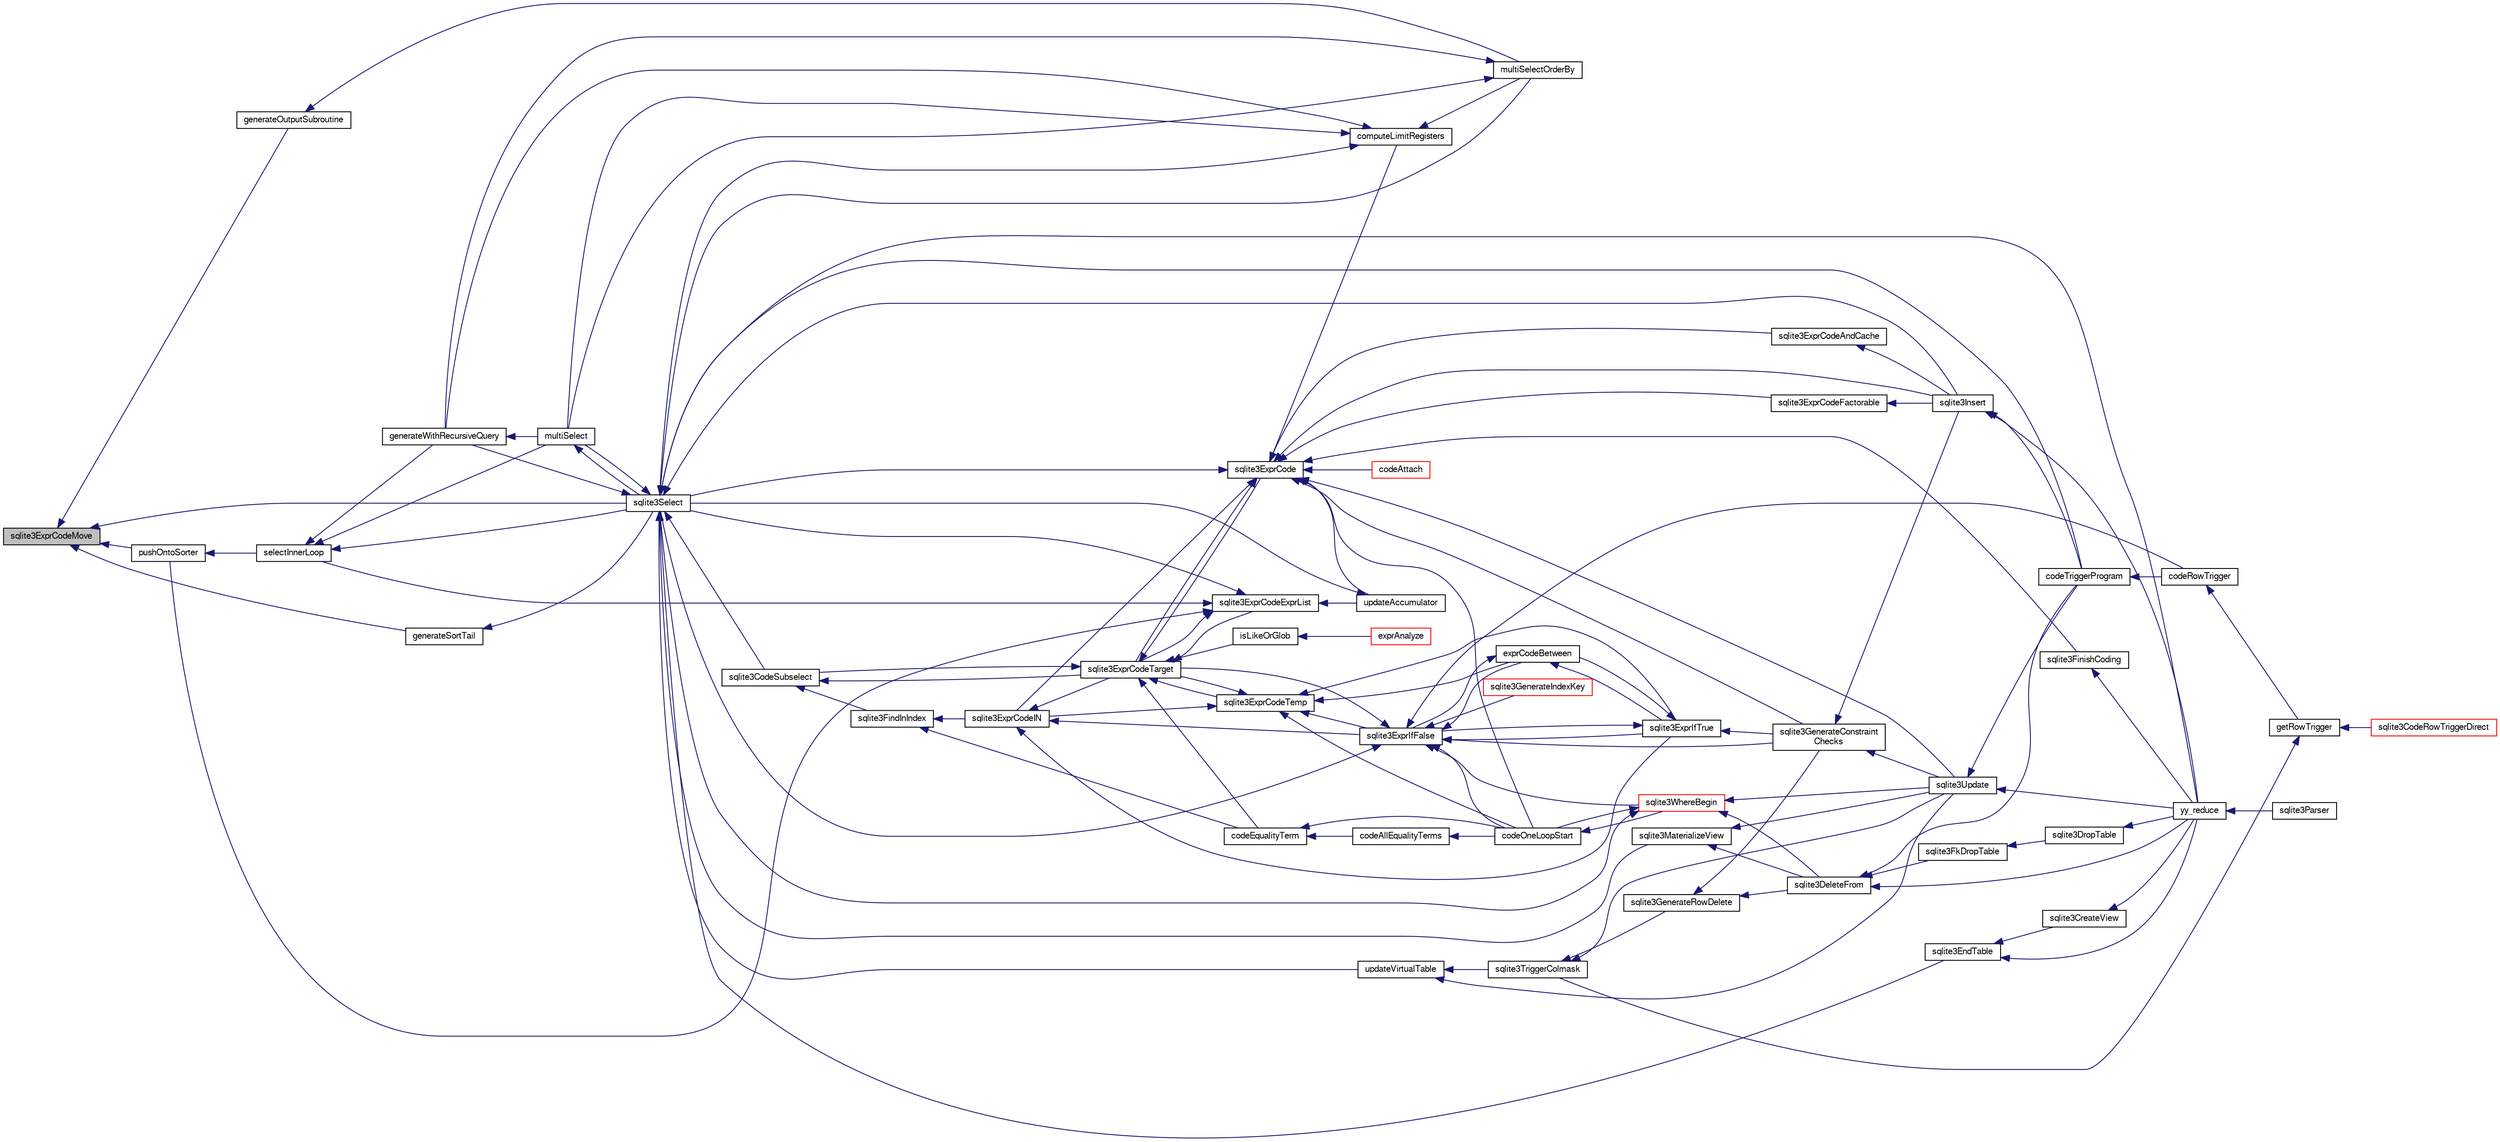 digraph "sqlite3ExprCodeMove"
{
  edge [fontname="FreeSans",fontsize="10",labelfontname="FreeSans",labelfontsize="10"];
  node [fontname="FreeSans",fontsize="10",shape=record];
  rankdir="LR";
  Node525217 [label="sqlite3ExprCodeMove",height=0.2,width=0.4,color="black", fillcolor="grey75", style="filled", fontcolor="black"];
  Node525217 -> Node525218 [dir="back",color="midnightblue",fontsize="10",style="solid",fontname="FreeSans"];
  Node525218 [label="pushOntoSorter",height=0.2,width=0.4,color="black", fillcolor="white", style="filled",URL="$sqlite3_8c.html#a4555397beb584a386e7739cf022a6651"];
  Node525218 -> Node525219 [dir="back",color="midnightblue",fontsize="10",style="solid",fontname="FreeSans"];
  Node525219 [label="selectInnerLoop",height=0.2,width=0.4,color="black", fillcolor="white", style="filled",URL="$sqlite3_8c.html#ababe0933661ebe67eb0e6074bb1fd411"];
  Node525219 -> Node525220 [dir="back",color="midnightblue",fontsize="10",style="solid",fontname="FreeSans"];
  Node525220 [label="generateWithRecursiveQuery",height=0.2,width=0.4,color="black", fillcolor="white", style="filled",URL="$sqlite3_8c.html#ade2c3663fa9c3b9676507984b9483942"];
  Node525220 -> Node525221 [dir="back",color="midnightblue",fontsize="10",style="solid",fontname="FreeSans"];
  Node525221 [label="multiSelect",height=0.2,width=0.4,color="black", fillcolor="white", style="filled",URL="$sqlite3_8c.html#a6456c61f3d9b2389738753cedfa24fa7"];
  Node525221 -> Node525222 [dir="back",color="midnightblue",fontsize="10",style="solid",fontname="FreeSans"];
  Node525222 [label="sqlite3Select",height=0.2,width=0.4,color="black", fillcolor="white", style="filled",URL="$sqlite3_8c.html#a2465ee8c956209ba4b272477b7c21a45"];
  Node525222 -> Node525223 [dir="back",color="midnightblue",fontsize="10",style="solid",fontname="FreeSans"];
  Node525223 [label="sqlite3CodeSubselect",height=0.2,width=0.4,color="black", fillcolor="white", style="filled",URL="$sqlite3_8c.html#aa69b46d2204a1d1b110107a1be12ee0c"];
  Node525223 -> Node525224 [dir="back",color="midnightblue",fontsize="10",style="solid",fontname="FreeSans"];
  Node525224 [label="sqlite3FindInIndex",height=0.2,width=0.4,color="black", fillcolor="white", style="filled",URL="$sqlite3_8c.html#af7d8c56ab0231f44bb5f87b3fafeffb2"];
  Node525224 -> Node525225 [dir="back",color="midnightblue",fontsize="10",style="solid",fontname="FreeSans"];
  Node525225 [label="sqlite3ExprCodeIN",height=0.2,width=0.4,color="black", fillcolor="white", style="filled",URL="$sqlite3_8c.html#ad9cf4f5b5ffb90c24a4a0900c8626193"];
  Node525225 -> Node525226 [dir="back",color="midnightblue",fontsize="10",style="solid",fontname="FreeSans"];
  Node525226 [label="sqlite3ExprCodeTarget",height=0.2,width=0.4,color="black", fillcolor="white", style="filled",URL="$sqlite3_8c.html#a4f308397a0a3ed299ed31aaa1ae2a293"];
  Node525226 -> Node525223 [dir="back",color="midnightblue",fontsize="10",style="solid",fontname="FreeSans"];
  Node525226 -> Node525227 [dir="back",color="midnightblue",fontsize="10",style="solid",fontname="FreeSans"];
  Node525227 [label="sqlite3ExprCodeTemp",height=0.2,width=0.4,color="black", fillcolor="white", style="filled",URL="$sqlite3_8c.html#a3bc5c1ccb3c5851847e2aeb4a84ae1fc"];
  Node525227 -> Node525225 [dir="back",color="midnightblue",fontsize="10",style="solid",fontname="FreeSans"];
  Node525227 -> Node525226 [dir="back",color="midnightblue",fontsize="10",style="solid",fontname="FreeSans"];
  Node525227 -> Node525228 [dir="back",color="midnightblue",fontsize="10",style="solid",fontname="FreeSans"];
  Node525228 [label="exprCodeBetween",height=0.2,width=0.4,color="black", fillcolor="white", style="filled",URL="$sqlite3_8c.html#abd053493214542bca8f406f42145d173"];
  Node525228 -> Node525229 [dir="back",color="midnightblue",fontsize="10",style="solid",fontname="FreeSans"];
  Node525229 [label="sqlite3ExprIfTrue",height=0.2,width=0.4,color="black", fillcolor="white", style="filled",URL="$sqlite3_8c.html#ad93a55237c23e1b743ab1f59df1a1444"];
  Node525229 -> Node525228 [dir="back",color="midnightblue",fontsize="10",style="solid",fontname="FreeSans"];
  Node525229 -> Node525230 [dir="back",color="midnightblue",fontsize="10",style="solid",fontname="FreeSans"];
  Node525230 [label="sqlite3ExprIfFalse",height=0.2,width=0.4,color="black", fillcolor="white", style="filled",URL="$sqlite3_8c.html#af97ecccb5d56e321e118414b08f65b71"];
  Node525230 -> Node525226 [dir="back",color="midnightblue",fontsize="10",style="solid",fontname="FreeSans"];
  Node525230 -> Node525228 [dir="back",color="midnightblue",fontsize="10",style="solid",fontname="FreeSans"];
  Node525230 -> Node525229 [dir="back",color="midnightblue",fontsize="10",style="solid",fontname="FreeSans"];
  Node525230 -> Node525231 [dir="back",color="midnightblue",fontsize="10",style="solid",fontname="FreeSans"];
  Node525231 [label="sqlite3GenerateIndexKey",height=0.2,width=0.4,color="red", fillcolor="white", style="filled",URL="$sqlite3_8c.html#ab85ac93d5c5e6760f45f07897be7f272"];
  Node525230 -> Node525257 [dir="back",color="midnightblue",fontsize="10",style="solid",fontname="FreeSans"];
  Node525257 [label="sqlite3GenerateConstraint\lChecks",height=0.2,width=0.4,color="black", fillcolor="white", style="filled",URL="$sqlite3_8c.html#aef639c1e6a0c0a67ca6e7690ad931bd2"];
  Node525257 -> Node525255 [dir="back",color="midnightblue",fontsize="10",style="solid",fontname="FreeSans"];
  Node525255 [label="sqlite3Insert",height=0.2,width=0.4,color="black", fillcolor="white", style="filled",URL="$sqlite3_8c.html#a5b17c9c2000bae6bdff8e6be48d7dc2b"];
  Node525255 -> Node525248 [dir="back",color="midnightblue",fontsize="10",style="solid",fontname="FreeSans"];
  Node525248 [label="codeTriggerProgram",height=0.2,width=0.4,color="black", fillcolor="white", style="filled",URL="$sqlite3_8c.html#a120801f59d9281d201d2ff4b2606836e"];
  Node525248 -> Node525249 [dir="back",color="midnightblue",fontsize="10",style="solid",fontname="FreeSans"];
  Node525249 [label="codeRowTrigger",height=0.2,width=0.4,color="black", fillcolor="white", style="filled",URL="$sqlite3_8c.html#a463cea5aaaf388b560b206570a0022fc"];
  Node525249 -> Node525250 [dir="back",color="midnightblue",fontsize="10",style="solid",fontname="FreeSans"];
  Node525250 [label="getRowTrigger",height=0.2,width=0.4,color="black", fillcolor="white", style="filled",URL="$sqlite3_8c.html#a69626ef20b540d1a2b19cf56f3f45689"];
  Node525250 -> Node525251 [dir="back",color="midnightblue",fontsize="10",style="solid",fontname="FreeSans"];
  Node525251 [label="sqlite3CodeRowTriggerDirect",height=0.2,width=0.4,color="red", fillcolor="white", style="filled",URL="$sqlite3_8c.html#ad92829f9001bcf89a0299dad5a48acd4"];
  Node525250 -> Node525256 [dir="back",color="midnightblue",fontsize="10",style="solid",fontname="FreeSans"];
  Node525256 [label="sqlite3TriggerColmask",height=0.2,width=0.4,color="black", fillcolor="white", style="filled",URL="$sqlite3_8c.html#acace8e99e37ae5e84ea03c65e820c540"];
  Node525256 -> Node525244 [dir="back",color="midnightblue",fontsize="10",style="solid",fontname="FreeSans"];
  Node525244 [label="sqlite3GenerateRowDelete",height=0.2,width=0.4,color="black", fillcolor="white", style="filled",URL="$sqlite3_8c.html#a2c76cbf3027fc18fdbb8cb4cd96b77d9"];
  Node525244 -> Node525245 [dir="back",color="midnightblue",fontsize="10",style="solid",fontname="FreeSans"];
  Node525245 [label="sqlite3DeleteFrom",height=0.2,width=0.4,color="black", fillcolor="white", style="filled",URL="$sqlite3_8c.html#ab9b4b45349188b49eabb23f94608a091"];
  Node525245 -> Node525246 [dir="back",color="midnightblue",fontsize="10",style="solid",fontname="FreeSans"];
  Node525246 [label="sqlite3FkDropTable",height=0.2,width=0.4,color="black", fillcolor="white", style="filled",URL="$sqlite3_8c.html#a1218c6fc74e89152ceaa4760e82f5ef9"];
  Node525246 -> Node525247 [dir="back",color="midnightblue",fontsize="10",style="solid",fontname="FreeSans"];
  Node525247 [label="sqlite3DropTable",height=0.2,width=0.4,color="black", fillcolor="white", style="filled",URL="$sqlite3_8c.html#a5534f77364b5568783c0e50db3c9defb"];
  Node525247 -> Node525235 [dir="back",color="midnightblue",fontsize="10",style="solid",fontname="FreeSans"];
  Node525235 [label="yy_reduce",height=0.2,width=0.4,color="black", fillcolor="white", style="filled",URL="$sqlite3_8c.html#a7c419a9b25711c666a9a2449ef377f14"];
  Node525235 -> Node525236 [dir="back",color="midnightblue",fontsize="10",style="solid",fontname="FreeSans"];
  Node525236 [label="sqlite3Parser",height=0.2,width=0.4,color="black", fillcolor="white", style="filled",URL="$sqlite3_8c.html#a0327d71a5fabe0b6a343d78a2602e72a"];
  Node525245 -> Node525248 [dir="back",color="midnightblue",fontsize="10",style="solid",fontname="FreeSans"];
  Node525245 -> Node525235 [dir="back",color="midnightblue",fontsize="10",style="solid",fontname="FreeSans"];
  Node525244 -> Node525257 [dir="back",color="midnightblue",fontsize="10",style="solid",fontname="FreeSans"];
  Node525256 -> Node525253 [dir="back",color="midnightblue",fontsize="10",style="solid",fontname="FreeSans"];
  Node525253 [label="sqlite3Update",height=0.2,width=0.4,color="black", fillcolor="white", style="filled",URL="$sqlite3_8c.html#ac5aa67c46e8cc8174566fabe6809fafa"];
  Node525253 -> Node525248 [dir="back",color="midnightblue",fontsize="10",style="solid",fontname="FreeSans"];
  Node525253 -> Node525235 [dir="back",color="midnightblue",fontsize="10",style="solid",fontname="FreeSans"];
  Node525255 -> Node525235 [dir="back",color="midnightblue",fontsize="10",style="solid",fontname="FreeSans"];
  Node525257 -> Node525253 [dir="back",color="midnightblue",fontsize="10",style="solid",fontname="FreeSans"];
  Node525230 -> Node525222 [dir="back",color="midnightblue",fontsize="10",style="solid",fontname="FreeSans"];
  Node525230 -> Node525249 [dir="back",color="midnightblue",fontsize="10",style="solid",fontname="FreeSans"];
  Node525230 -> Node525263 [dir="back",color="midnightblue",fontsize="10",style="solid",fontname="FreeSans"];
  Node525263 [label="codeOneLoopStart",height=0.2,width=0.4,color="black", fillcolor="white", style="filled",URL="$sqlite3_8c.html#aa868875120b151c169cc79139ed6e008"];
  Node525263 -> Node525260 [dir="back",color="midnightblue",fontsize="10",style="solid",fontname="FreeSans"];
  Node525260 [label="sqlite3WhereBegin",height=0.2,width=0.4,color="red", fillcolor="white", style="filled",URL="$sqlite3_8c.html#acad049f5c9a96a8118cffd5e5ce89f7c"];
  Node525260 -> Node525245 [dir="back",color="midnightblue",fontsize="10",style="solid",fontname="FreeSans"];
  Node525260 -> Node525222 [dir="back",color="midnightblue",fontsize="10",style="solid",fontname="FreeSans"];
  Node525260 -> Node525253 [dir="back",color="midnightblue",fontsize="10",style="solid",fontname="FreeSans"];
  Node525260 -> Node525263 [dir="back",color="midnightblue",fontsize="10",style="solid",fontname="FreeSans"];
  Node525230 -> Node525260 [dir="back",color="midnightblue",fontsize="10",style="solid",fontname="FreeSans"];
  Node525229 -> Node525257 [dir="back",color="midnightblue",fontsize="10",style="solid",fontname="FreeSans"];
  Node525228 -> Node525230 [dir="back",color="midnightblue",fontsize="10",style="solid",fontname="FreeSans"];
  Node525227 -> Node525229 [dir="back",color="midnightblue",fontsize="10",style="solid",fontname="FreeSans"];
  Node525227 -> Node525230 [dir="back",color="midnightblue",fontsize="10",style="solid",fontname="FreeSans"];
  Node525227 -> Node525263 [dir="back",color="midnightblue",fontsize="10",style="solid",fontname="FreeSans"];
  Node525226 -> Node525264 [dir="back",color="midnightblue",fontsize="10",style="solid",fontname="FreeSans"];
  Node525264 [label="sqlite3ExprCode",height=0.2,width=0.4,color="black", fillcolor="white", style="filled",URL="$sqlite3_8c.html#a75f270fb0b111b86924cca4ea507b417"];
  Node525264 -> Node525225 [dir="back",color="midnightblue",fontsize="10",style="solid",fontname="FreeSans"];
  Node525264 -> Node525226 [dir="back",color="midnightblue",fontsize="10",style="solid",fontname="FreeSans"];
  Node525264 -> Node525265 [dir="back",color="midnightblue",fontsize="10",style="solid",fontname="FreeSans"];
  Node525265 [label="sqlite3ExprCodeFactorable",height=0.2,width=0.4,color="black", fillcolor="white", style="filled",URL="$sqlite3_8c.html#a843f7fd58eec5a683c1fd8435fcd1e84"];
  Node525265 -> Node525255 [dir="back",color="midnightblue",fontsize="10",style="solid",fontname="FreeSans"];
  Node525264 -> Node525266 [dir="back",color="midnightblue",fontsize="10",style="solid",fontname="FreeSans"];
  Node525266 [label="sqlite3ExprCodeAndCache",height=0.2,width=0.4,color="black", fillcolor="white", style="filled",URL="$sqlite3_8c.html#ae3e46527d9b7fc9cb9236d21a5e6b1d8"];
  Node525266 -> Node525255 [dir="back",color="midnightblue",fontsize="10",style="solid",fontname="FreeSans"];
  Node525264 -> Node525267 [dir="back",color="midnightblue",fontsize="10",style="solid",fontname="FreeSans"];
  Node525267 [label="codeAttach",height=0.2,width=0.4,color="red", fillcolor="white", style="filled",URL="$sqlite3_8c.html#ade4e9e30d828a19c191fdcb098676d5b"];
  Node525264 -> Node525270 [dir="back",color="midnightblue",fontsize="10",style="solid",fontname="FreeSans"];
  Node525270 [label="sqlite3FinishCoding",height=0.2,width=0.4,color="black", fillcolor="white", style="filled",URL="$sqlite3_8c.html#a651bc5b446c276c092705856d995b278"];
  Node525270 -> Node525235 [dir="back",color="midnightblue",fontsize="10",style="solid",fontname="FreeSans"];
  Node525264 -> Node525255 [dir="back",color="midnightblue",fontsize="10",style="solid",fontname="FreeSans"];
  Node525264 -> Node525257 [dir="back",color="midnightblue",fontsize="10",style="solid",fontname="FreeSans"];
  Node525264 -> Node525271 [dir="back",color="midnightblue",fontsize="10",style="solid",fontname="FreeSans"];
  Node525271 [label="computeLimitRegisters",height=0.2,width=0.4,color="black", fillcolor="white", style="filled",URL="$sqlite3_8c.html#ae9d37055e4905929b6f6cda5461e2f37"];
  Node525271 -> Node525220 [dir="back",color="midnightblue",fontsize="10",style="solid",fontname="FreeSans"];
  Node525271 -> Node525221 [dir="back",color="midnightblue",fontsize="10",style="solid",fontname="FreeSans"];
  Node525271 -> Node525272 [dir="back",color="midnightblue",fontsize="10",style="solid",fontname="FreeSans"];
  Node525272 [label="multiSelectOrderBy",height=0.2,width=0.4,color="black", fillcolor="white", style="filled",URL="$sqlite3_8c.html#afcdb8488c6f4dfdadaf9f04bca35b808"];
  Node525272 -> Node525220 [dir="back",color="midnightblue",fontsize="10",style="solid",fontname="FreeSans"];
  Node525272 -> Node525221 [dir="back",color="midnightblue",fontsize="10",style="solid",fontname="FreeSans"];
  Node525271 -> Node525222 [dir="back",color="midnightblue",fontsize="10",style="solid",fontname="FreeSans"];
  Node525264 -> Node525273 [dir="back",color="midnightblue",fontsize="10",style="solid",fontname="FreeSans"];
  Node525273 [label="updateAccumulator",height=0.2,width=0.4,color="black", fillcolor="white", style="filled",URL="$sqlite3_8c.html#a1681660dd3ecd50c8727d6e56a537bd9"];
  Node525273 -> Node525222 [dir="back",color="midnightblue",fontsize="10",style="solid",fontname="FreeSans"];
  Node525264 -> Node525222 [dir="back",color="midnightblue",fontsize="10",style="solid",fontname="FreeSans"];
  Node525264 -> Node525253 [dir="back",color="midnightblue",fontsize="10",style="solid",fontname="FreeSans"];
  Node525264 -> Node525263 [dir="back",color="midnightblue",fontsize="10",style="solid",fontname="FreeSans"];
  Node525226 -> Node525274 [dir="back",color="midnightblue",fontsize="10",style="solid",fontname="FreeSans"];
  Node525274 [label="sqlite3ExprCodeExprList",height=0.2,width=0.4,color="black", fillcolor="white", style="filled",URL="$sqlite3_8c.html#a05b2b3dc3de7565de24eb3a2ff4e9566"];
  Node525274 -> Node525226 [dir="back",color="midnightblue",fontsize="10",style="solid",fontname="FreeSans"];
  Node525274 -> Node525218 [dir="back",color="midnightblue",fontsize="10",style="solid",fontname="FreeSans"];
  Node525274 -> Node525219 [dir="back",color="midnightblue",fontsize="10",style="solid",fontname="FreeSans"];
  Node525274 -> Node525273 [dir="back",color="midnightblue",fontsize="10",style="solid",fontname="FreeSans"];
  Node525274 -> Node525222 [dir="back",color="midnightblue",fontsize="10",style="solid",fontname="FreeSans"];
  Node525226 -> Node525275 [dir="back",color="midnightblue",fontsize="10",style="solid",fontname="FreeSans"];
  Node525275 [label="isLikeOrGlob",height=0.2,width=0.4,color="black", fillcolor="white", style="filled",URL="$sqlite3_8c.html#a6c38e495198bf8976f68d1a6ebd74a50"];
  Node525275 -> Node525276 [dir="back",color="midnightblue",fontsize="10",style="solid",fontname="FreeSans"];
  Node525276 [label="exprAnalyze",height=0.2,width=0.4,color="red", fillcolor="white", style="filled",URL="$sqlite3_8c.html#acb10e48c9a4184a4edd9bfd5b14ad0b7"];
  Node525226 -> Node525284 [dir="back",color="midnightblue",fontsize="10",style="solid",fontname="FreeSans"];
  Node525284 [label="codeEqualityTerm",height=0.2,width=0.4,color="black", fillcolor="white", style="filled",URL="$sqlite3_8c.html#ad88a57073f031452c9843e97f15acc47"];
  Node525284 -> Node525285 [dir="back",color="midnightblue",fontsize="10",style="solid",fontname="FreeSans"];
  Node525285 [label="codeAllEqualityTerms",height=0.2,width=0.4,color="black", fillcolor="white", style="filled",URL="$sqlite3_8c.html#a3095598b812500a4efe41bf17cd49381"];
  Node525285 -> Node525263 [dir="back",color="midnightblue",fontsize="10",style="solid",fontname="FreeSans"];
  Node525284 -> Node525263 [dir="back",color="midnightblue",fontsize="10",style="solid",fontname="FreeSans"];
  Node525225 -> Node525229 [dir="back",color="midnightblue",fontsize="10",style="solid",fontname="FreeSans"];
  Node525225 -> Node525230 [dir="back",color="midnightblue",fontsize="10",style="solid",fontname="FreeSans"];
  Node525224 -> Node525284 [dir="back",color="midnightblue",fontsize="10",style="solid",fontname="FreeSans"];
  Node525223 -> Node525226 [dir="back",color="midnightblue",fontsize="10",style="solid",fontname="FreeSans"];
  Node525222 -> Node525238 [dir="back",color="midnightblue",fontsize="10",style="solid",fontname="FreeSans"];
  Node525238 [label="sqlite3EndTable",height=0.2,width=0.4,color="black", fillcolor="white", style="filled",URL="$sqlite3_8c.html#a7b5f2c66c0f0b6f819d970ca389768b0"];
  Node525238 -> Node525239 [dir="back",color="midnightblue",fontsize="10",style="solid",fontname="FreeSans"];
  Node525239 [label="sqlite3CreateView",height=0.2,width=0.4,color="black", fillcolor="white", style="filled",URL="$sqlite3_8c.html#a9d85cb00ff71dee5cd9a019503a6982e"];
  Node525239 -> Node525235 [dir="back",color="midnightblue",fontsize="10",style="solid",fontname="FreeSans"];
  Node525238 -> Node525235 [dir="back",color="midnightblue",fontsize="10",style="solid",fontname="FreeSans"];
  Node525222 -> Node525286 [dir="back",color="midnightblue",fontsize="10",style="solid",fontname="FreeSans"];
  Node525286 [label="sqlite3MaterializeView",height=0.2,width=0.4,color="black", fillcolor="white", style="filled",URL="$sqlite3_8c.html#a4557984b0b75f998fb0c3f231c9b1def"];
  Node525286 -> Node525245 [dir="back",color="midnightblue",fontsize="10",style="solid",fontname="FreeSans"];
  Node525286 -> Node525253 [dir="back",color="midnightblue",fontsize="10",style="solid",fontname="FreeSans"];
  Node525222 -> Node525255 [dir="back",color="midnightblue",fontsize="10",style="solid",fontname="FreeSans"];
  Node525222 -> Node525220 [dir="back",color="midnightblue",fontsize="10",style="solid",fontname="FreeSans"];
  Node525222 -> Node525221 [dir="back",color="midnightblue",fontsize="10",style="solid",fontname="FreeSans"];
  Node525222 -> Node525272 [dir="back",color="midnightblue",fontsize="10",style="solid",fontname="FreeSans"];
  Node525222 -> Node525248 [dir="back",color="midnightblue",fontsize="10",style="solid",fontname="FreeSans"];
  Node525222 -> Node525287 [dir="back",color="midnightblue",fontsize="10",style="solid",fontname="FreeSans"];
  Node525287 [label="updateVirtualTable",height=0.2,width=0.4,color="black", fillcolor="white", style="filled",URL="$sqlite3_8c.html#a740220531db9293c39a2cdd7da3f74e1"];
  Node525287 -> Node525256 [dir="back",color="midnightblue",fontsize="10",style="solid",fontname="FreeSans"];
  Node525287 -> Node525253 [dir="back",color="midnightblue",fontsize="10",style="solid",fontname="FreeSans"];
  Node525222 -> Node525235 [dir="back",color="midnightblue",fontsize="10",style="solid",fontname="FreeSans"];
  Node525219 -> Node525221 [dir="back",color="midnightblue",fontsize="10",style="solid",fontname="FreeSans"];
  Node525219 -> Node525222 [dir="back",color="midnightblue",fontsize="10",style="solid",fontname="FreeSans"];
  Node525217 -> Node525288 [dir="back",color="midnightblue",fontsize="10",style="solid",fontname="FreeSans"];
  Node525288 [label="generateSortTail",height=0.2,width=0.4,color="black", fillcolor="white", style="filled",URL="$sqlite3_8c.html#a765aecda0868f07068f466b0ad2a103e"];
  Node525288 -> Node525222 [dir="back",color="midnightblue",fontsize="10",style="solid",fontname="FreeSans"];
  Node525217 -> Node525289 [dir="back",color="midnightblue",fontsize="10",style="solid",fontname="FreeSans"];
  Node525289 [label="generateOutputSubroutine",height=0.2,width=0.4,color="black", fillcolor="white", style="filled",URL="$sqlite3_8c.html#a726cb50d2916b29ad5dc1e51f635af25"];
  Node525289 -> Node525272 [dir="back",color="midnightblue",fontsize="10",style="solid",fontname="FreeSans"];
  Node525217 -> Node525222 [dir="back",color="midnightblue",fontsize="10",style="solid",fontname="FreeSans"];
}
